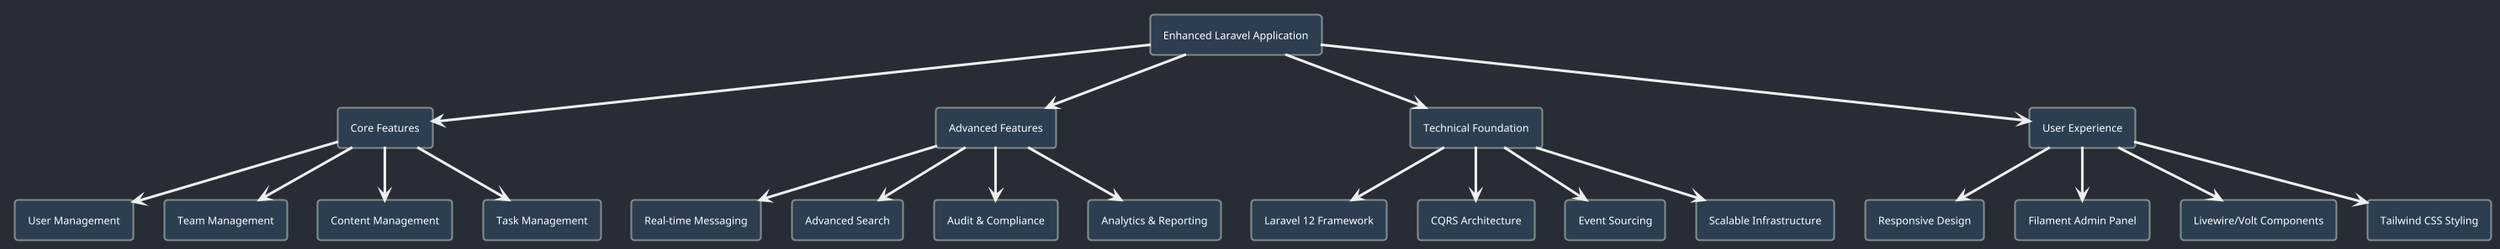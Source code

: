 @startuml Project Overview (Dark Mode)

' Dark mode theme
!theme cyborg
skinparam backgroundColor #282c34
skinparam ArrowColor #ecf0f1
skinparam shadowing false
skinparam DefaultFontColor #FFFFFF

' Define styles
skinparam rectangle {
    BackgroundColor #2c3e50
    BorderColor #7f8c8d
    FontColor #FFFFFF
}

' Main components
rectangle "Enhanced Laravel Application" as A

' Main categories
rectangle "Core Features" as B
rectangle "Advanced Features" as C
rectangle "Technical Foundation" as D
rectangle "User Experience" as E

' Core features
rectangle "User Management" as B1
rectangle "Team Management" as B2
rectangle "Content Management" as B3
rectangle "Task Management" as B4

' Advanced features
rectangle "Real-time Messaging" as C1
rectangle "Advanced Search" as C2
rectangle "Audit & Compliance" as C3
rectangle "Analytics & Reporting" as C4

' Technical foundation
rectangle "Laravel 12 Framework" as D1
rectangle "CQRS Architecture" as D2
rectangle "Event Sourcing" as D3
rectangle "Scalable Infrastructure" as D4

' User experience
rectangle "Responsive Design" as E1
rectangle "Filament Admin Panel" as E2
rectangle "Livewire/Volt Components" as E3
rectangle "Tailwind CSS Styling" as E4

' Connections
A -down-> B
A -down-> C
A -down-> D
A -down-> E

B -down-> B1
B -down-> B2
B -down-> B3
B -down-> B4

C -down-> C1
C -down-> C2
C -down-> C3
C -down-> C4

D -down-> D1
D -down-> D2
D -down-> D3
D -down-> D4

E -down-> E1
E -down-> E2
E -down-> E3
E -down-> E4

@enduml

